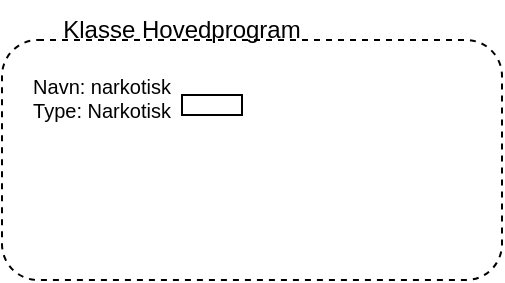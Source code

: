 <mxfile version="16.5.2" type="device"><diagram id="U75zv8C8IyvI88TwtEHa" name="Page-1"><mxGraphModel dx="711" dy="425" grid="1" gridSize="10" guides="1" tooltips="1" connect="1" arrows="1" fold="1" page="1" pageScale="1" pageWidth="850" pageHeight="1100" math="0" shadow="0"><root><mxCell id="0"/><mxCell id="1" parent="0"/><mxCell id="ErYiSWc_IVZhIEYDD3bJ-1" value="" style="rounded=1;whiteSpace=wrap;html=1;dashed=1;" vertex="1" parent="1"><mxGeometry x="80" y="20" width="250" height="120" as="geometry"/></mxCell><mxCell id="ErYiSWc_IVZhIEYDD3bJ-2" value="Klasse Hovedprogram" style="text;html=1;strokeColor=none;fillColor=none;align=center;verticalAlign=middle;whiteSpace=wrap;rounded=0;dashed=1;" vertex="1" parent="1"><mxGeometry x="90" width="160" height="30" as="geometry"/></mxCell><mxCell id="ErYiSWc_IVZhIEYDD3bJ-4" value="" style="rounded=0;whiteSpace=wrap;html=1;" vertex="1" parent="1"><mxGeometry x="170" y="47.5" width="30" height="10" as="geometry"/></mxCell><mxCell id="ErYiSWc_IVZhIEYDD3bJ-5" value="Navn: narkotisk&lt;br style=&quot;font-size: 10px;&quot;&gt;" style="text;html=1;strokeColor=none;fillColor=none;align=center;verticalAlign=middle;whiteSpace=wrap;rounded=0;dashed=1;fontSize=10;" vertex="1" parent="1"><mxGeometry x="90" y="35" width="80" height="15" as="geometry"/></mxCell><mxCell id="ErYiSWc_IVZhIEYDD3bJ-8" value="Type: Narkotisk" style="text;html=1;strokeColor=none;fillColor=none;align=center;verticalAlign=middle;whiteSpace=wrap;rounded=0;dashed=1;fontSize=10;" vertex="1" parent="1"><mxGeometry x="90" y="47.5" width="80" height="15" as="geometry"/></mxCell></root></mxGraphModel></diagram></mxfile>